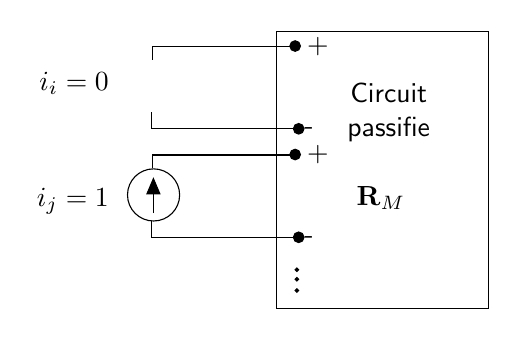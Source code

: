 \begin{tikzpicture}[y=-1cm]
\sf
\filldraw[black] (5.333,4.518) circle (0.022cm);
\filldraw[black] (5.333,4.64) circle (0.022cm);
\filldraw[black] (5.333,4.784) circle (0.022cm);
\draw[arrows=-triangle 45,black] (3.511,3.8) -- (3.511,3.344);
\path (6.5,2.4) node[text=black,anchor=base] {Circuit};
\path (6.5,2.833) node[text=black,anchor=base] {passifie};
\filldraw[black] (5.311,1.678) circle (0.067cm);
\filldraw[black] (5.356,2.729) circle (0.067cm);
\filldraw[black] (5.311,3.056) circle (0.067cm);
\filldraw[black] (5.356,4.107) circle (0.067cm);
\draw[black] (5.069,1.489) rectangle (7.767,5.007);
\draw[black] (5.324,1.684) -- (3.502,1.684) -- (3.502,1.851);
\draw[black] (5.369,2.729) -- (3.491,2.729) -- (3.491,2.518);
\draw[black] (5.324,3.062) -- (3.502,3.062) -- (3.502,3.229);
\draw[black] (5.369,4.107) -- (3.491,4.107) -- (3.491,3.896);
\path (3.069,2.24) node[text=black,anchor=base east] {$i_{i}=0$};
\path (5.6,1.767) node[text=black,anchor=base] {+};
\path (5.669,2.807) node[text=black,anchor=base east] {-};
\path (5.6,3.144) node[text=black,anchor=base] {+};
\path (5.669,4.184) node[text=black,anchor=base east] {-};
\path (3.069,3.718) node[text=black,anchor=base east] {$i_{j}=1$};
\path (6.4,3.7) node[text=black,anchor=base] {${\bf R}_M$};
\draw[black] (3.513,3.569) circle (0.331cm);

\end{tikzpicture}%

%% Configure (x)emacs for this file ...
%% Local Variables:
%% mode: latex
%% End: